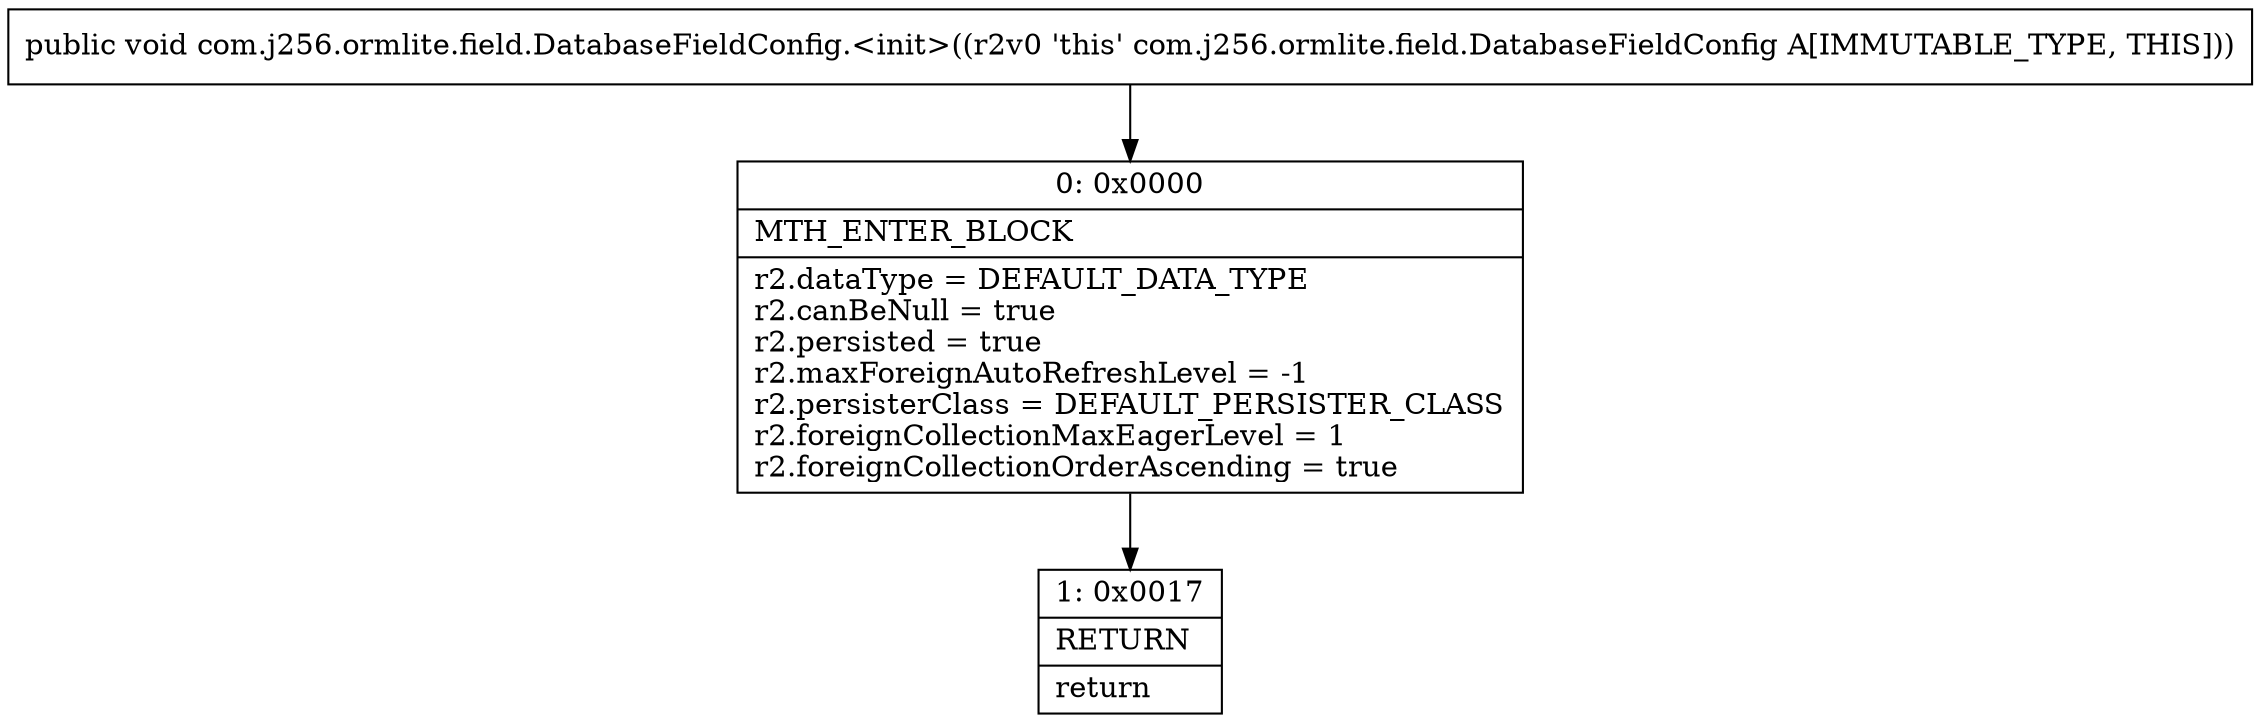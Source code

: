 digraph "CFG forcom.j256.ormlite.field.DatabaseFieldConfig.\<init\>()V" {
Node_0 [shape=record,label="{0\:\ 0x0000|MTH_ENTER_BLOCK\l|r2.dataType = DEFAULT_DATA_TYPE\lr2.canBeNull = true\lr2.persisted = true\lr2.maxForeignAutoRefreshLevel = \-1\lr2.persisterClass = DEFAULT_PERSISTER_CLASS\lr2.foreignCollectionMaxEagerLevel = 1\lr2.foreignCollectionOrderAscending = true\l}"];
Node_1 [shape=record,label="{1\:\ 0x0017|RETURN\l|return\l}"];
MethodNode[shape=record,label="{public void com.j256.ormlite.field.DatabaseFieldConfig.\<init\>((r2v0 'this' com.j256.ormlite.field.DatabaseFieldConfig A[IMMUTABLE_TYPE, THIS])) }"];
MethodNode -> Node_0;
Node_0 -> Node_1;
}

